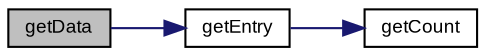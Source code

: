 digraph "getData"
{
  bgcolor="transparent";
  edge [fontname="Arial",fontsize="9",labelfontname="Arial",labelfontsize="9"];
  node [fontname="Arial",fontsize="9",shape=record];
  rankdir="LR";
  Node1 [label="getData",height=0.2,width=0.4,color="black", fillcolor="grey75", style="filled" fontcolor="black"];
  Node1 -> Node2 [color="midnightblue",fontsize="9",style="solid",fontname="Arial"];
  Node2 [label="getEntry",height=0.2,width=0.4,color="black",URL="$class_v_s_t_g_u_i_1_1_c_drop_source.html#afece2e44d659c6940db3fc4f18b3e17b"];
  Node2 -> Node3 [color="midnightblue",fontsize="9",style="solid",fontname="Arial"];
  Node3 [label="getCount",height=0.2,width=0.4,color="black",URL="$class_v_s_t_g_u_i_1_1_c_drop_source.html#aa14965f499223658af80ed796dd461ab"];
}
